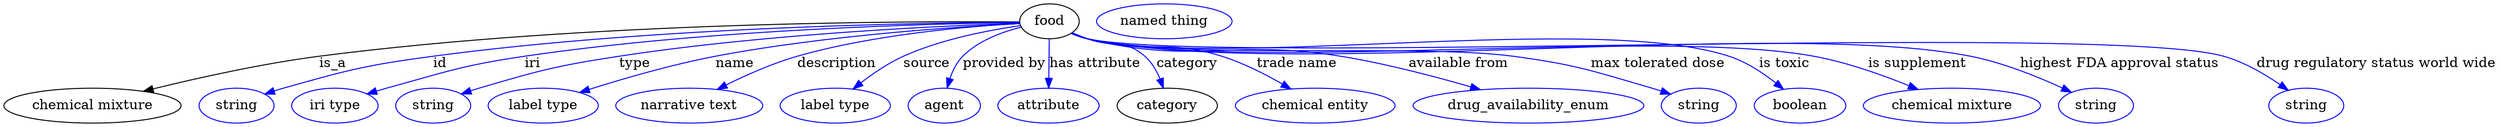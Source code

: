 digraph {
	graph [bb="0,0,2555,123"];
	node [label="\N"];
	food	[height=0.5,
		label=food,
		pos="1073,105",
		width=0.84854];
	"chemical mixture"	[height=0.5,
		pos="90.992,18",
		width=2.5276];
	food -> "chemical mixture"	[label=is_a,
		lp="339.99,61.5",
		pos="e,143.77,32.806 1042.2,104.35 939.98,105.12 602.19,104.61 325.99,69 266.9,61.381 200.59,46.698 153.51,35.206"];
	id	[color=blue,
		height=0.5,
		label=string,
		pos="237.99,18",
		width=1.0652];
	food -> id	[color=blue,
		label=id,
		lp="452.99,61.5",
		pos="e,266.98,29.984 1042.2,103.89 950.81,103.21 673.56,98.655 445.99,69 373.99,59.618 355.93,55.499 285.99,36 282.88,35.133 279.69,34.168 \
276.49,33.151",
		style=solid];
	iri	[color=blue,
		height=0.5,
		label="iri type",
		pos="338.99,18",
		width=1.2277];
	food -> iri	[color=blue,
		label=iri,
		lp="541.99,61.5",
		pos="e,372.38,29.82 1042.4,103.78 959.91,102.8 726,97.504 533.99,69 480.88,61.116 421.29,44.688 382.12,32.81",
		style=solid];
	type	[color=blue,
		height=0.5,
		label=string,
		pos="439.99,18",
		width=1.0652];
	food -> type	[color=blue,
		label=type,
		lp="646.99,61.5",
		pos="e,468.64,29.989 1042.5,103.12 970.57,100.71 784.5,92.538 630.99,69 566.09,59.049 549.98,54.534 486.99,36 484.09,35.146 481.1,34.209 \
478.11,33.227",
		style=solid];
	name	[color=blue,
		height=0.5,
		label="label type",
		pos="552.99,18",
		width=1.5707];
	food -> name	[color=blue,
		label=name,
		lp="749.99,61.5",
		pos="e,590.52,31.655 1042.5,102.66 982.22,99.64 844.06,90.76 729.99,69 685.27,60.468 635.45,45.928 600.09,34.72",
		style=solid];
	description	[color=blue,
		height=0.5,
		label="narrative text",
		pos="702.99,18",
		width=2.0943];
	food -> description	[color=blue,
		label=description,
		lp="854.49,61.5",
		pos="e,731.8,34.764 1042.5,102.73 993.48,100.05 894.47,92.037 813.99,69 788.79,61.788 761.96,49.83 740.99,39.417",
		style=solid];
	source	[color=blue,
		height=0.5,
		label="label type",
		pos="852.99,18",
		width=1.5707];
	food -> source	[color=blue,
		label=source,
		lp="946.99,61.5",
		pos="e,871.35,35.187 1043.1,100.53 1012,96.126 962.46,86.852 922.99,69 907.51,61.999 891.97,51.348 879.47,41.673",
		style=solid];
	"provided by"	[color=blue,
		height=0.5,
		label=agent,
		pos="964.99,18",
		width=1.0291];
	food -> "provided by"	[color=blue,
		label="provided by",
		lp="1026.5,61.5",
		pos="e,967.86,36.214 1044,98.933 1024.7,94.192 1000.1,85.295 983.99,69 977.77,62.709 973.55,54.176 970.7,45.94",
		style=solid];
	"has attribute"	[color=blue,
		height=0.5,
		label=attribute,
		pos="1072,18",
		width=1.4443];
	food -> "has attribute"	[color=blue,
		label="has attribute",
		lp="1120,61.5",
		pos="e,1072.2,36.175 1072.8,86.799 1072.7,75.163 1072.5,59.548 1072.3,46.237",
		style=solid];
	category	[height=0.5,
		pos="1193,18",
		width=1.4263];
	food -> category	[color=blue,
		label=category,
		lp="1213.5,61.5",
		pos="e,1189.4,36.014 1096.3,93.31 1101.4,91.112 1106.9,88.893 1112,87 1137.7,77.507 1150.5,87.205 1171,69 1177.9,62.844 1182.8,54.099 \
1186.1,45.64",
		style=solid];
	"trade name"	[color=blue,
		height=0.5,
		label="chemical entity",
		pos="1344,18",
		width=2.2748];
	food -> "trade name"	[color=blue,
		label="trade name",
		lp="1326,61.5",
		pos="e,1318.9,35.388 1095.7,92.833 1100.9,90.61 1106.6,88.502 1112,87 1171.2,70.569 1190.5,87.591 1249,69 1270.3,62.225 1292.5,50.806 \
1310.1,40.59",
		style=solid];
	"available from"	[color=blue,
		height=0.5,
		label=drug_availability_enum,
		pos="1562,18",
		width=3.2858];
	food -> "available from"	[color=blue,
		label="available from",
		lp="1492.5,61.5",
		pos="e,1513.1,34.508 1095.6,92.586 1100.9,90.376 1106.5,88.336 1112,87 1224.1,59.547 1257.1,87.692 1371,69 1416,61.609 1465.9,48.387 \
1503.3,37.395",
		style=solid];
	"max tolerated dose"	[color=blue,
		height=0.5,
		label=string,
		pos="1737,18",
		width=1.0652];
	food -> "max tolerated dose"	[color=blue,
		label="max tolerated dose",
		lp="1696,61.5",
		pos="e,1708,29.858 1095.6,92.472 1100.9,90.268 1106.5,88.259 1112,87 1206.5,65.255 1451.9,82.107 1548,69 1611.8,60.301 1627.2,54.104 \
1689,36 1692.1,35.092 1695.3,34.098 1698.5,33.06",
		style=solid];
	"is toxic"	[color=blue,
		height=0.5,
		label=boolean,
		pos="1840,18",
		width=1.2999];
	food -> "is toxic"	[color=blue,
		label="is toxic",
		lp="1825,61.5",
		pos="e,1823.5,34.921 1095.2,92.59 1100.6,90.321 1106.4,88.253 1112,87 1183.3,71.118 1699.7,92.005 1769,69 1786.1,63.312 1802.8,52.003 \
1815.6,41.577",
		style=solid];
	"is supplement"	[color=blue,
		height=0.5,
		label="chemical mixture",
		pos="1996,18",
		width=2.5276];
	food -> "is supplement"	[color=blue,
		label="is supplement",
		lp="1961.5,61.5",
		pos="e,1961.5,34.706 1095.2,92.577 1100.5,90.308 1106.4,88.244 1112,87 1273.3,51.337 1692.6,98.974 1855,69 1888.6,62.802 1924.9,49.779 \
1952.2,38.578",
		style=solid];
	"highest FDA approval status"	[color=blue,
		height=0.5,
		label=string,
		pos="2143,18",
		width=1.0652];
	food -> "highest FDA approval status"	[color=blue,
		label="highest FDA approval status",
		lp="2169.5,61.5",
		pos="e,2118,31.912 1095.2,92.56 1100.5,90.291 1106.4,88.232 1112,87 1308.3,44.037 1819,108.42 2016,69 2048.8,62.445 2083.9,47.945 2109,\
36.239",
		style=solid];
	"drug regulatory status world wide"	[color=blue,
		height=0.5,
		label=string,
		pos="2359,18",
		width=1.0652];
	food -> "drug regulatory status world wide"	[color=blue,
		label="drug regulatory status world wide",
		lp="2432,61.5",
		pos="e,2340.6,34.046 1095.2,92.541 1100.5,90.274 1106.4,88.219 1112,87 1238.4,59.623 2151.6,104.6 2276,69 2296.3,63.194 2316.6,51.081 \
2332.1,40.231",
		style=solid];
	"named thing_category"	[color=blue,
		height=0.5,
		label="named thing",
		pos="1191,105",
		width=1.9318];
}
